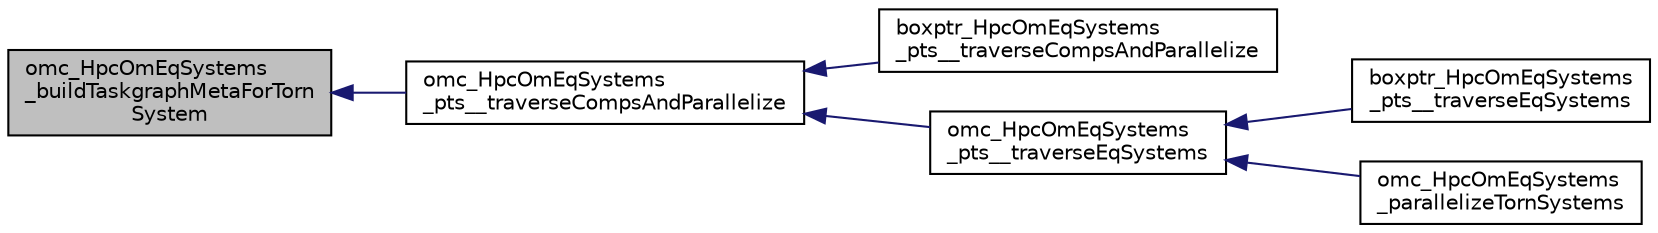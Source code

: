 digraph "omc_HpcOmEqSystems_buildTaskgraphMetaForTornSystem"
{
  edge [fontname="Helvetica",fontsize="10",labelfontname="Helvetica",labelfontsize="10"];
  node [fontname="Helvetica",fontsize="10",shape=record];
  rankdir="LR";
  Node1289 [label="omc_HpcOmEqSystems\l_buildTaskgraphMetaForTorn\lSystem",height=0.2,width=0.4,color="black", fillcolor="grey75", style="filled", fontcolor="black"];
  Node1289 -> Node1290 [dir="back",color="midnightblue",fontsize="10",style="solid",fontname="Helvetica"];
  Node1290 [label="omc_HpcOmEqSystems\l_pts__traverseCompsAndParallelize",height=0.2,width=0.4,color="black", fillcolor="white", style="filled",URL="$d2/d0b/_hpc_om_eq_systems_8c.html#a5f7972ca70c4212ea45728e935b5c8e4"];
  Node1290 -> Node1291 [dir="back",color="midnightblue",fontsize="10",style="solid",fontname="Helvetica"];
  Node1291 [label="boxptr_HpcOmEqSystems\l_pts__traverseCompsAndParallelize",height=0.2,width=0.4,color="black", fillcolor="white", style="filled",URL="$d2/d0b/_hpc_om_eq_systems_8c.html#a92fd6b8b54165cb40290a9dda8ff6773"];
  Node1290 -> Node1292 [dir="back",color="midnightblue",fontsize="10",style="solid",fontname="Helvetica"];
  Node1292 [label="omc_HpcOmEqSystems\l_pts__traverseEqSystems",height=0.2,width=0.4,color="black", fillcolor="white", style="filled",URL="$d2/d0b/_hpc_om_eq_systems_8c.html#ab90c87e89c567b53fd071d2b404cb317"];
  Node1292 -> Node1293 [dir="back",color="midnightblue",fontsize="10",style="solid",fontname="Helvetica"];
  Node1293 [label="boxptr_HpcOmEqSystems\l_pts__traverseEqSystems",height=0.2,width=0.4,color="black", fillcolor="white", style="filled",URL="$d2/d0b/_hpc_om_eq_systems_8c.html#a076c6cb00b99ef5d5a0bd4b42658e1cf"];
  Node1292 -> Node1294 [dir="back",color="midnightblue",fontsize="10",style="solid",fontname="Helvetica"];
  Node1294 [label="omc_HpcOmEqSystems\l_parallelizeTornSystems",height=0.2,width=0.4,color="black", fillcolor="white", style="filled",URL="$d4/d8f/_hpc_om_eq_systems_8h.html#a52beb6eae4bee34ac7a5feb1d10d9e3a"];
}
